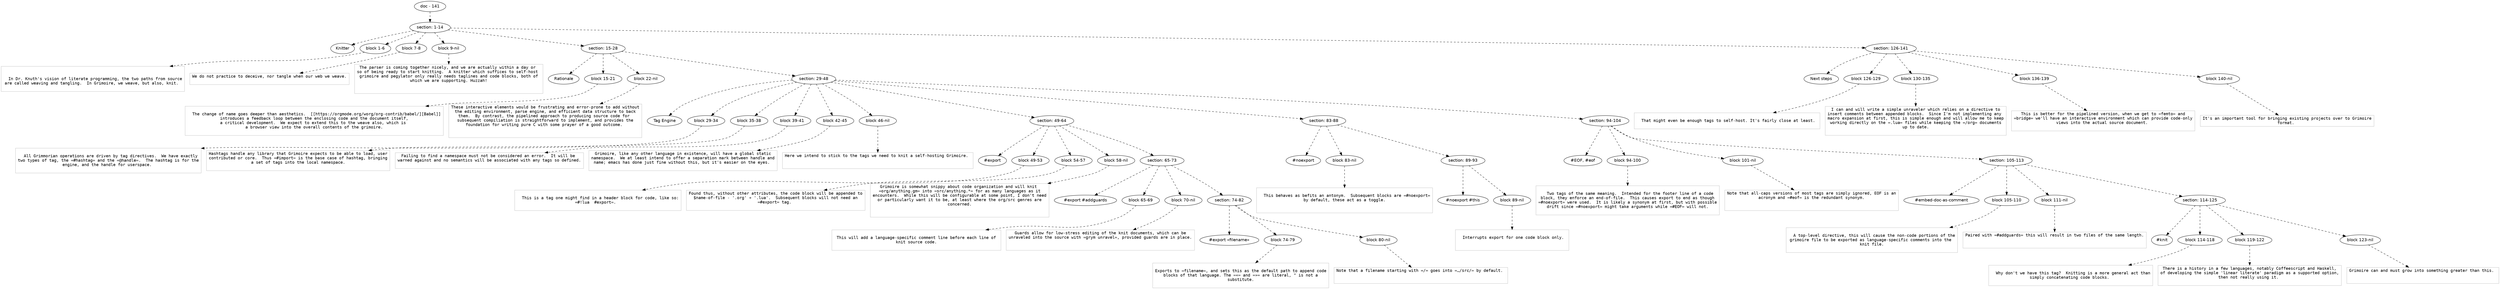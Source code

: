 digraph hierarchy {

node [fontname=Helvetica]
edge [style=dashed]

doc_0 [label="doc - 141"]

doc_0 -> { section_1}
{rank=same; section_1}

section_1 [label="section: 1-14"]

section_1 -> { header_2 block_3 block_4 block_5 section_6 section_7}
{rank=same; header_2 block_3 block_4 block_5 section_6 section_7}

header_2 [label="Knitter"]
block_3 [label="block 1-6"]
block_4 [label="block 7-8"]
block_5 [label="block 9-nil"]
section_6 [label="section: 15-28"]
section_7 [label="section: 126-141"]


block_3 -> leaf_8
leaf_8  [color=Gray,shape=rectangle,fontname=Inconsolata,label="

  In Dr. Knuth's vision of literate programming, the two paths from source
are called weaving and tangling.  In Grimoire, we weave, but also, knit. 

"]
block_4 -> leaf_9
leaf_9  [color=Gray,shape=rectangle,fontname=Inconsolata,label="We do not practice to deceive, nor tangle when our web we weave.

"]
block_5 -> leaf_10
leaf_10  [color=Gray,shape=rectangle,fontname=Inconsolata,label="The parser is coming together nicely, and we are actually within a day or 
so of being ready to start knitting.  A knitter which suffices to self-host 
grimoire and pegylator only really needs taglines and code blocks, both of
which we are supporting. Huzzah!


"]section_6 -> { header_11 block_12 block_13 section_14}
{rank=same; header_11 block_12 block_13 section_14}

header_11 [label="Rationale"]
block_12 [label="block 15-21"]
block_13 [label="block 22-nil"]
section_14 [label="section: 29-48"]


block_12 -> leaf_15
leaf_15  [color=Gray,shape=rectangle,fontname=Inconsolata,label="
  The change of name goes deeper than aesthetics.  [[https://orgmode.org/worg/org-contrib/babel/][Babel]]
introduces a feedback loop between the enclosing code and the document itself,
a critical development.  We expect to extend this to the weave also, which is 
a browser view into the overall contents of the grimoire.

"]
block_13 -> leaf_16
leaf_16  [color=Gray,shape=rectangle,fontname=Inconsolata,label="These interactive elements would be frustrating and error-prone to add without
the editing environment, parse engine, and efficient data structure to back
them.  By contrast, the pipelined approach to producing source code for 
subsequent compiliation is straightforward to implement, and provides the
foundation for writing pure C with some prayer of a good outcome. 


"]section_14 -> { header_17 block_18 block_19 block_20 block_21 block_22 section_23 section_24 section_25}
{rank=same; header_17 block_18 block_19 block_20 block_21 block_22 section_23 section_24 section_25}

header_17 [label="Tag Engine"]
block_18 [label="block 29-34"]
block_19 [label="block 35-38"]
block_20 [label="block 39-41"]
block_21 [label="block 42-45"]
block_22 [label="block 46-nil"]
section_23 [label="section: 49-64"]
section_24 [label="section: 83-88"]
section_25 [label="section: 94-104"]


block_18 -> leaf_26
leaf_26  [color=Gray,shape=rectangle,fontname=Inconsolata,label="
  All Grimmorian operations are driven by tag directives.  We have exactly
two types of tag, the =#hashtag= and the =@handle=.  The hashtag is for the
engine, and the handle for userspace. 

"]
block_19 -> leaf_27
leaf_27  [color=Gray,shape=rectangle,fontname=Inconsolata,label="Hashtags handle any library that Grimoire expects to be able to load, user
contributed or core.  Thus =#import= is the base case of hashtag, bringing
a set of tags into the local namespace.

"]
block_20 -> leaf_28
leaf_28  [color=Gray,shape=rectangle,fontname=Inconsolata,label="Failing to find a namespace must not be considered an error.  It will be 
warned against and no semantics will be associated with any tags so defined.

"]
block_21 -> leaf_29
leaf_29  [color=Gray,shape=rectangle,fontname=Inconsolata,label="Grimoire, like any other language in existence, will have a global static
namespace.  We at least intend to offer a separation mark between handle and
name; emacs has done just fine without this, but it's easier on the eyes. 

"]
block_22 -> leaf_30
leaf_30  [color=Gray,shape=rectangle,fontname=Inconsolata,label="Here we intend to stick to the tags we need to knit a self-hosting Grimoire. 


"]section_23 -> { header_31 block_32 block_33 block_34 section_35}
{rank=same; header_31 block_32 block_33 block_34 section_35}

header_31 [label="#export"]
block_32 [label="block 49-53"]
block_33 [label="block 54-57"]
block_34 [label="block 58-nil"]
section_35 [label="section: 65-73"]


block_32 -> leaf_36
leaf_36  [color=Gray,shape=rectangle,fontname=Inconsolata,label="
  This is a tag one might find in a header block for code, like so:
=#!lua  #export=.  

"]
block_33 -> leaf_37
leaf_37  [color=Gray,shape=rectangle,fontname=Inconsolata,label="Found thus, without other attributes, the code block will be appended to
$name-of-file - '.org' + '.lua'.  Subsequent blocks will not need an
=#export= tag. 

"]
block_34 -> leaf_38
leaf_38  [color=Gray,shape=rectangle,fontname=Inconsolata,label="Grimoire is somewhat snippy about code organization and will knit 
=org/anything.gm= into =src/anything.*= for as many languages as it
encounters.  While this will be configurable at some point, I don't need
or particularly want it to be, at least where the org/src genres are
concerned.


"]section_35 -> { header_39 block_40 block_41 section_42}
{rank=same; header_39 block_40 block_41 section_42}

header_39 [label="#export #addguards"]
block_40 [label="block 65-69"]
block_41 [label="block 70-nil"]
section_42 [label="section: 74-82"]


block_40 -> leaf_43
leaf_43  [color=Gray,shape=rectangle,fontname=Inconsolata,label="
 This will add a language-specific comment line before each line of 
knit source code.

"]
block_41 -> leaf_44
leaf_44  [color=Gray,shape=rectangle,fontname=Inconsolata,label="Guards allow for low-stress editing of the knit documents, which can be
unraveled into the source with =grym unravel=, provided guards are in place.


"]section_42 -> { header_45 block_46 block_47}
{rank=same; header_45 block_46 block_47}

header_45 [label="#export «filename»"]
block_46 [label="block 74-79"]
block_47 [label="block 80-nil"]


block_46 -> leaf_48
leaf_48  [color=Gray,shape=rectangle,fontname=Inconsolata,label="
Exports to =filename=, and sets this as the default path to append code
blocks of that language. The =«= and =»= are literal, \" is not a
substitute.

"]
block_47 -> leaf_49
leaf_49  [color=Gray,shape=rectangle,fontname=Inconsolata,label="Note that a filename starting with =/= goes into =…/src/= by default. 


"]section_24 -> { header_50 block_51 section_52}
{rank=same; header_50 block_51 section_52}

header_50 [label="#noexport"]
block_51 [label="block 83-nil"]
section_52 [label="section: 89-93"]


block_51 -> leaf_53
leaf_53  [color=Gray,shape=rectangle,fontname=Inconsolata,label="
  This behaves as befits an antonym.  Subsequent blocks are =#noexport=
by default, these act as a toggle.


"]section_52 -> { header_54 block_55}
{rank=same; header_54 block_55}

header_54 [label="#noexport #this"]
block_55 [label="block 89-nil"]


block_55 -> leaf_56
leaf_56  [color=Gray,shape=rectangle,fontname=Inconsolata,label="
  Interrupts export for one code block only. 


"]section_25 -> { header_57 block_58 block_59 section_60}
{rank=same; header_57 block_58 block_59 section_60}

header_57 [label="#EOF, #eof"]
block_58 [label="block 94-100"]
block_59 [label="block 101-nil"]
section_60 [label="section: 105-113"]


block_58 -> leaf_61
leaf_61  [color=Gray,shape=rectangle,fontname=Inconsolata,label="
  Two tags of the same meaning.  Intended for the footer line of a code
block, they enforce an end-of-file.  This causes export to end as though
=#noexport= were used.  It is likely a synonym at first, but with possible
drift since =#noexport= might take arguments while =#EOF= will not.

"]
block_59 -> leaf_62
leaf_62  [color=Gray,shape=rectangle,fontname=Inconsolata,label="Note that all-caps versions of most tags are simply ignored, EOF is an
acronym and =#eof= is the redundant synonym.


"]section_60 -> { header_63 block_64 block_65 section_66}
{rank=same; header_63 block_64 block_65 section_66}

header_63 [label="#embed-doc-as-comment"]
block_64 [label="block 105-110"]
block_65 [label="block 111-nil"]
section_66 [label="section: 114-125"]


block_64 -> leaf_67
leaf_67  [color=Gray,shape=rectangle,fontname=Inconsolata,label="
  A top-level directive, this will cause the non-code portions of the
grimoire file to be exported as language-specific comments into the 
knit file.

"]
block_65 -> leaf_68
leaf_68  [color=Gray,shape=rectangle,fontname=Inconsolata,label="Paired with =#addguards= this will result in two files of the same length.


"]section_66 -> { header_69 block_70 block_71 block_72}
{rank=same; header_69 block_70 block_71 block_72}

header_69 [label="#knit"]
block_70 [label="block 114-118"]
block_71 [label="block 119-122"]
block_72 [label="block 123-nil"]


block_70 -> leaf_73
leaf_73  [color=Gray,shape=rectangle,fontname=Inconsolata,label="
  Why don't we have this tag?  Knitting is a more general act than
simply concatenating code blocks. 

"]
block_71 -> leaf_74
leaf_74  [color=Gray,shape=rectangle,fontname=Inconsolata,label="There is a history in a few languages, notably Coffeescript and Haskell,
of developing the simple 'linear literate' paradigm as a supported option,
then not really using it. 

"]
block_72 -> leaf_75
leaf_75  [color=Gray,shape=rectangle,fontname=Inconsolata,label="Grimoire can and must grow into something greater than this. 


"]section_7 -> { header_76 block_77 block_78 block_79 block_80}
{rank=same; header_76 block_77 block_78 block_79 block_80}

header_76 [label="Next steps"]
block_77 [label="block 126-129"]
block_78 [label="block 130-135"]
block_79 [label="block 136-139"]
block_80 [label="block 140-nil"]


block_77 -> leaf_81
leaf_81  [color=Gray,shape=rectangle,fontname=Inconsolata,label="
  That might even be enough tags to self-host. It's fairly close at least. 

"]
block_78 -> leaf_82
leaf_82  [color=Gray,shape=rectangle,fontname=Inconsolata,label="I can and will write a simple unraveler which relies on a directive to
insert comments between appended blocks.  Since I'm not implementing any 
macro expansion at first, this is simple enough and will allow me to keep
working directly on the =.lua= files while keeping the =/org= documents
up to date.

"]
block_79 -> leaf_83
leaf_83  [color=Gray,shape=rectangle,fontname=Inconsolata,label="This is better for the pipelined version, when we get to =femto= and
=bridge= we'll have an interactive environment which can provide code-only
views into the actual source document. 

"]
block_80 -> leaf_84
leaf_84  [color=Gray,shape=rectangle,fontname=Inconsolata,label="It's an important tool for bringing existing projects over to Grimoire
format. 
"]
}
